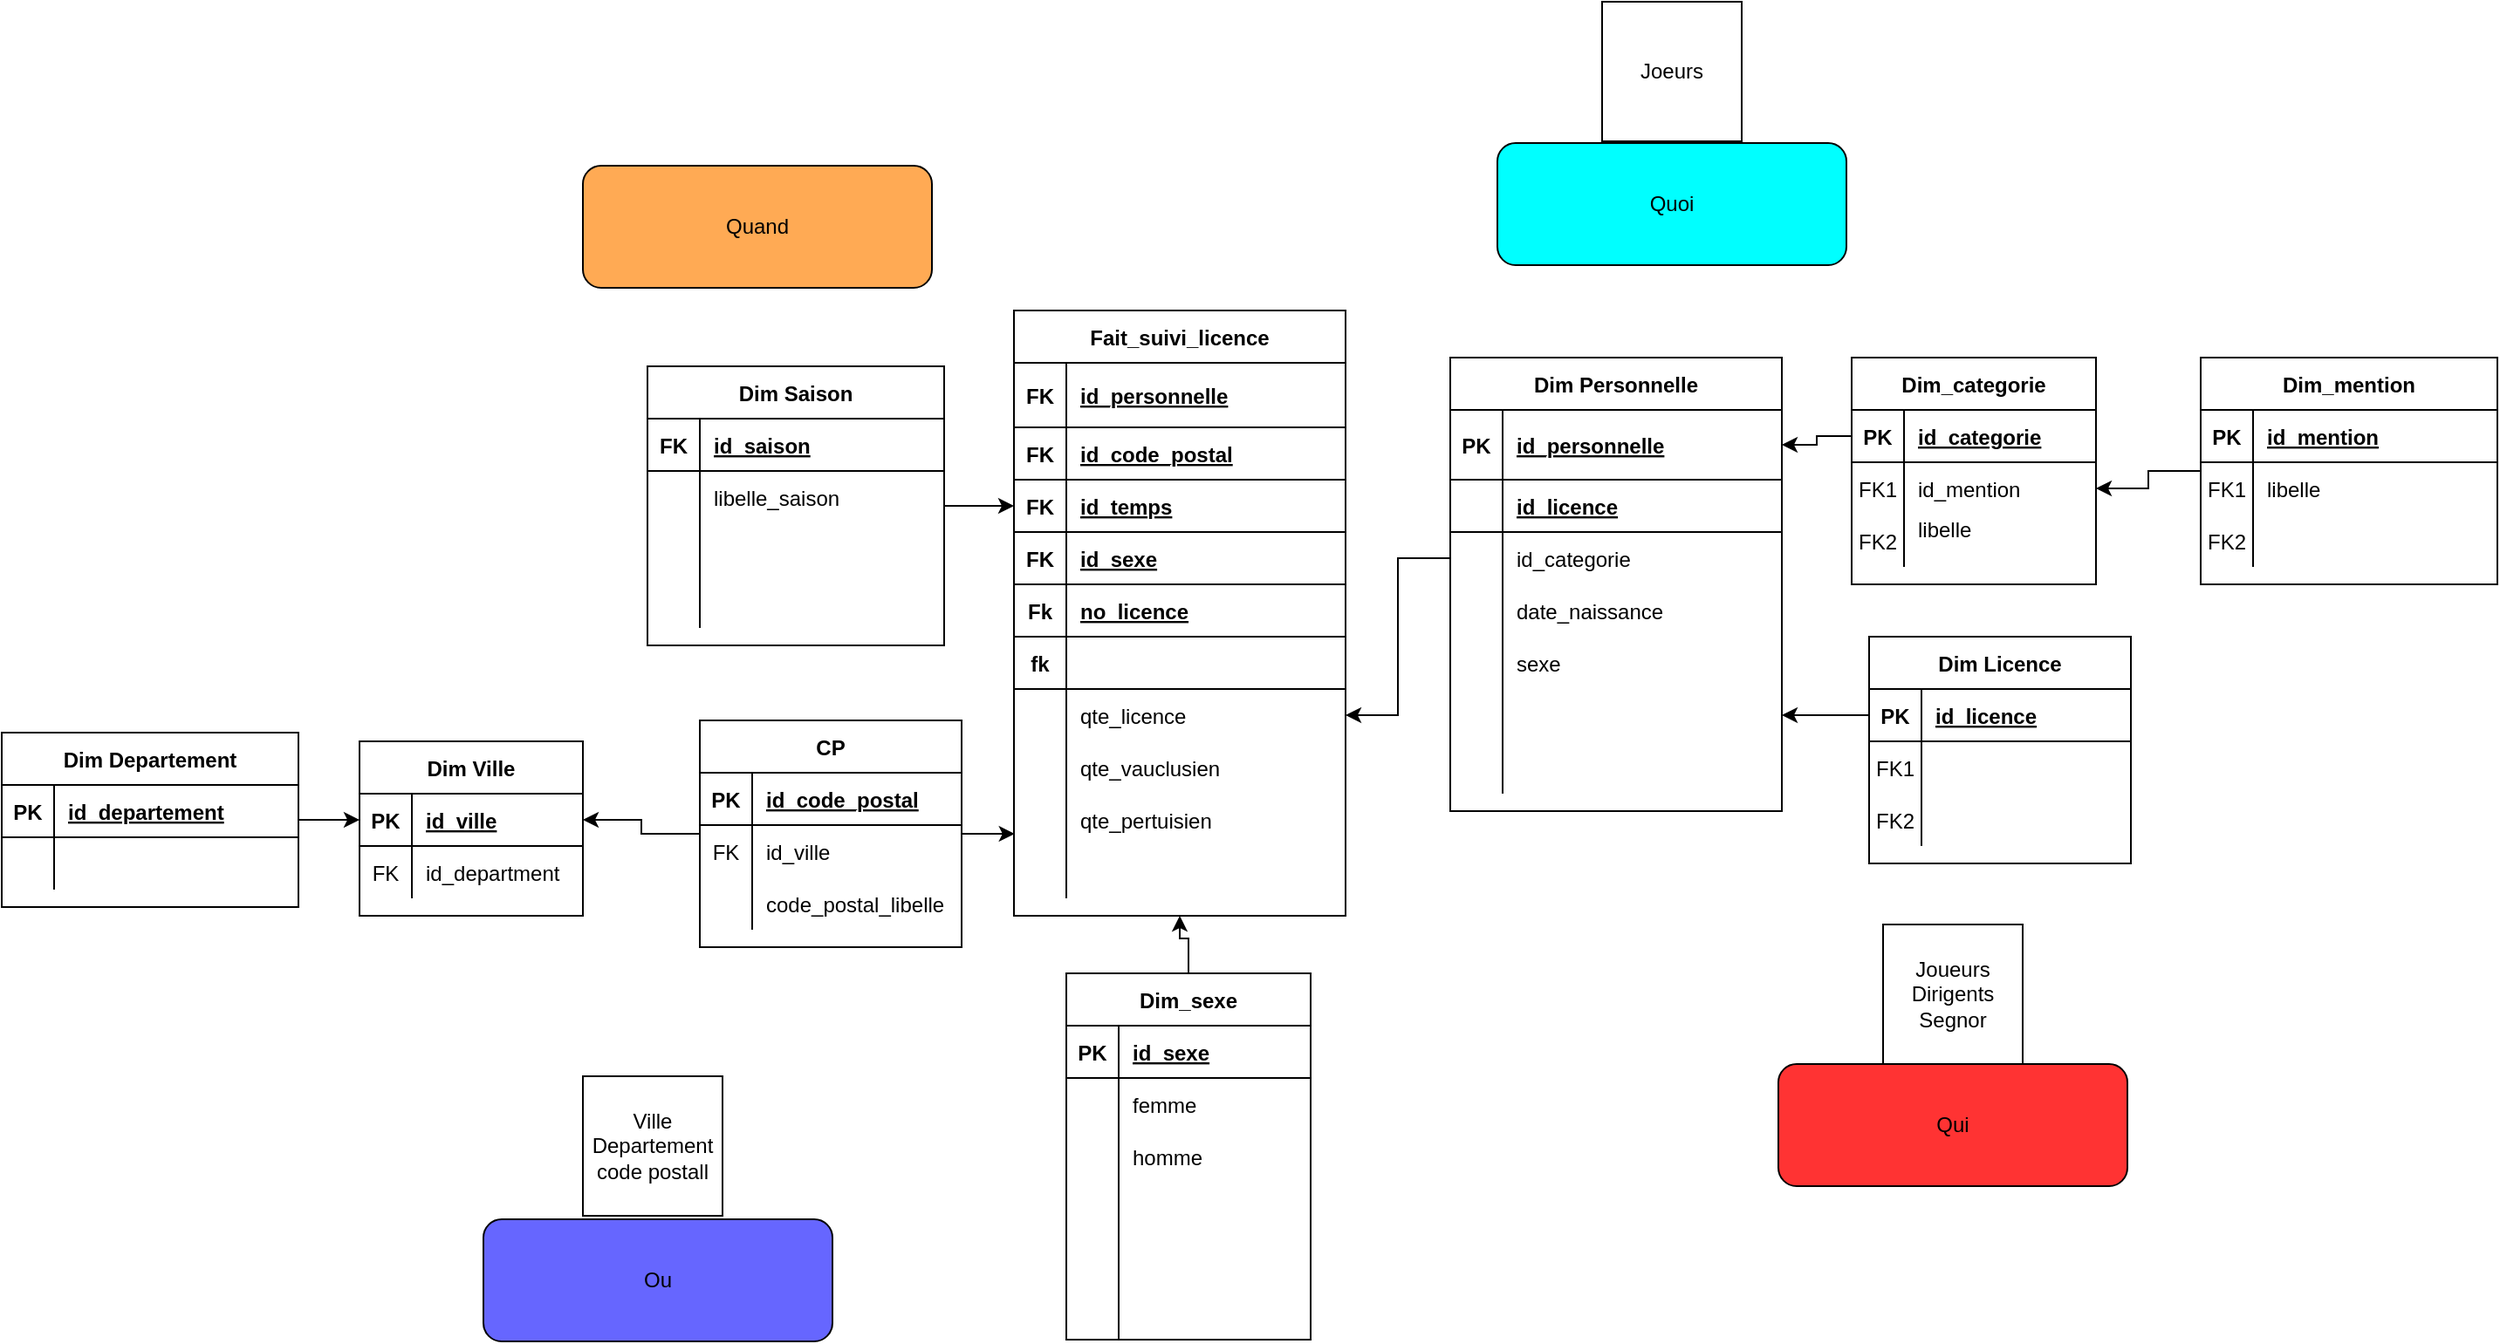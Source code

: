 <mxfile version="20.8.23" type="github"><diagram id="R2lEEEUBdFMjLlhIrx00" name="Page-1"><mxGraphModel dx="2562" dy="1065" grid="1" gridSize="10" guides="1" tooltips="1" connect="1" arrows="1" fold="1" page="1" pageScale="1" pageWidth="850" pageHeight="1100" math="0" shadow="0" extFonts="Permanent Marker^https://fonts.googleapis.com/css?family=Permanent+Marker"><root><mxCell id="0"/><mxCell id="1" parent="0"/><mxCell id="C-vyLk0tnHw3VtMMgP7b-2" value="Fait_suivi_licence" style="shape=table;startSize=30;container=1;collapsible=1;childLayout=tableLayout;fixedRows=1;rowLines=0;fontStyle=1;align=center;resizeLast=1;" parent="1" vertex="1"><mxGeometry x="260" y="363" width="190" height="347" as="geometry"/></mxCell><mxCell id="C-vyLk0tnHw3VtMMgP7b-3" value="" style="shape=partialRectangle;collapsible=0;dropTarget=0;pointerEvents=0;fillColor=none;points=[[0,0.5],[1,0.5]];portConstraint=eastwest;top=0;left=0;right=0;bottom=1;" parent="C-vyLk0tnHw3VtMMgP7b-2" vertex="1"><mxGeometry y="30" width="190" height="37" as="geometry"/></mxCell><mxCell id="C-vyLk0tnHw3VtMMgP7b-4" value="FK" style="shape=partialRectangle;overflow=hidden;connectable=0;fillColor=none;top=0;left=0;bottom=0;right=0;fontStyle=1;" parent="C-vyLk0tnHw3VtMMgP7b-3" vertex="1"><mxGeometry width="30" height="37" as="geometry"><mxRectangle width="30" height="37" as="alternateBounds"/></mxGeometry></mxCell><mxCell id="C-vyLk0tnHw3VtMMgP7b-5" value="id_personnelle" style="shape=partialRectangle;overflow=hidden;connectable=0;fillColor=none;top=0;left=0;bottom=0;right=0;align=left;spacingLeft=6;fontStyle=5;" parent="C-vyLk0tnHw3VtMMgP7b-3" vertex="1"><mxGeometry x="30" width="160" height="37" as="geometry"><mxRectangle width="160" height="37" as="alternateBounds"/></mxGeometry></mxCell><mxCell id="3_o4QymYLPM-2K-13PC6-31" style="shape=partialRectangle;collapsible=0;dropTarget=0;pointerEvents=0;fillColor=none;points=[[0,0.5],[1,0.5]];portConstraint=eastwest;top=0;left=0;right=0;bottom=1;" parent="C-vyLk0tnHw3VtMMgP7b-2" vertex="1"><mxGeometry y="67" width="190" height="30" as="geometry"/></mxCell><mxCell id="3_o4QymYLPM-2K-13PC6-32" value="FK" style="shape=partialRectangle;overflow=hidden;connectable=0;fillColor=none;top=0;left=0;bottom=0;right=0;fontStyle=1;" parent="3_o4QymYLPM-2K-13PC6-31" vertex="1"><mxGeometry width="30" height="30" as="geometry"><mxRectangle width="30" height="30" as="alternateBounds"/></mxGeometry></mxCell><mxCell id="3_o4QymYLPM-2K-13PC6-33" value="id_code_postal" style="shape=partialRectangle;overflow=hidden;connectable=0;fillColor=none;top=0;left=0;bottom=0;right=0;align=left;spacingLeft=6;fontStyle=5;" parent="3_o4QymYLPM-2K-13PC6-31" vertex="1"><mxGeometry x="30" width="160" height="30" as="geometry"><mxRectangle width="160" height="30" as="alternateBounds"/></mxGeometry></mxCell><mxCell id="3_o4QymYLPM-2K-13PC6-28" style="shape=partialRectangle;collapsible=0;dropTarget=0;pointerEvents=0;fillColor=none;points=[[0,0.5],[1,0.5]];portConstraint=eastwest;top=0;left=0;right=0;bottom=1;" parent="C-vyLk0tnHw3VtMMgP7b-2" vertex="1"><mxGeometry y="97" width="190" height="30" as="geometry"/></mxCell><mxCell id="3_o4QymYLPM-2K-13PC6-29" value="FK" style="shape=partialRectangle;overflow=hidden;connectable=0;fillColor=none;top=0;left=0;bottom=0;right=0;fontStyle=1;" parent="3_o4QymYLPM-2K-13PC6-28" vertex="1"><mxGeometry width="30" height="30" as="geometry"><mxRectangle width="30" height="30" as="alternateBounds"/></mxGeometry></mxCell><mxCell id="3_o4QymYLPM-2K-13PC6-30" value="id_temps" style="shape=partialRectangle;overflow=hidden;connectable=0;fillColor=none;top=0;left=0;bottom=0;right=0;align=left;spacingLeft=6;fontStyle=5;" parent="3_o4QymYLPM-2K-13PC6-28" vertex="1"><mxGeometry x="30" width="160" height="30" as="geometry"><mxRectangle width="160" height="30" as="alternateBounds"/></mxGeometry></mxCell><mxCell id="3_o4QymYLPM-2K-13PC6-25" style="shape=partialRectangle;collapsible=0;dropTarget=0;pointerEvents=0;fillColor=none;points=[[0,0.5],[1,0.5]];portConstraint=eastwest;top=0;left=0;right=0;bottom=1;" parent="C-vyLk0tnHw3VtMMgP7b-2" vertex="1"><mxGeometry y="127" width="190" height="30" as="geometry"/></mxCell><mxCell id="3_o4QymYLPM-2K-13PC6-26" value="FK" style="shape=partialRectangle;overflow=hidden;connectable=0;fillColor=none;top=0;left=0;bottom=0;right=0;fontStyle=1;" parent="3_o4QymYLPM-2K-13PC6-25" vertex="1"><mxGeometry width="30" height="30" as="geometry"><mxRectangle width="30" height="30" as="alternateBounds"/></mxGeometry></mxCell><mxCell id="3_o4QymYLPM-2K-13PC6-27" value="id_sexe" style="shape=partialRectangle;overflow=hidden;connectable=0;fillColor=none;top=0;left=0;bottom=0;right=0;align=left;spacingLeft=6;fontStyle=5;" parent="3_o4QymYLPM-2K-13PC6-25" vertex="1"><mxGeometry x="30" width="160" height="30" as="geometry"><mxRectangle width="160" height="30" as="alternateBounds"/></mxGeometry></mxCell><mxCell id="3_o4QymYLPM-2K-13PC6-68" style="shape=partialRectangle;collapsible=0;dropTarget=0;pointerEvents=0;fillColor=none;points=[[0,0.5],[1,0.5]];portConstraint=eastwest;top=0;left=0;right=0;bottom=1;" parent="C-vyLk0tnHw3VtMMgP7b-2" vertex="1"><mxGeometry y="157" width="190" height="30" as="geometry"/></mxCell><mxCell id="3_o4QymYLPM-2K-13PC6-69" value="Fk" style="shape=partialRectangle;overflow=hidden;connectable=0;fillColor=none;top=0;left=0;bottom=0;right=0;fontStyle=1;" parent="3_o4QymYLPM-2K-13PC6-68" vertex="1"><mxGeometry width="30" height="30" as="geometry"><mxRectangle width="30" height="30" as="alternateBounds"/></mxGeometry></mxCell><mxCell id="3_o4QymYLPM-2K-13PC6-70" value="no_licence" style="shape=partialRectangle;overflow=hidden;connectable=0;fillColor=none;top=0;left=0;bottom=0;right=0;align=left;spacingLeft=6;fontStyle=5;" parent="3_o4QymYLPM-2K-13PC6-68" vertex="1"><mxGeometry x="30" width="160" height="30" as="geometry"><mxRectangle width="160" height="30" as="alternateBounds"/></mxGeometry></mxCell><mxCell id="3_o4QymYLPM-2K-13PC6-65" style="shape=partialRectangle;collapsible=0;dropTarget=0;pointerEvents=0;fillColor=none;points=[[0,0.5],[1,0.5]];portConstraint=eastwest;top=0;left=0;right=0;bottom=1;" parent="C-vyLk0tnHw3VtMMgP7b-2" vertex="1"><mxGeometry y="187" width="190" height="30" as="geometry"/></mxCell><mxCell id="3_o4QymYLPM-2K-13PC6-66" value="fk" style="shape=partialRectangle;overflow=hidden;connectable=0;fillColor=none;top=0;left=0;bottom=0;right=0;fontStyle=1;" parent="3_o4QymYLPM-2K-13PC6-65" vertex="1"><mxGeometry width="30" height="30" as="geometry"><mxRectangle width="30" height="30" as="alternateBounds"/></mxGeometry></mxCell><mxCell id="3_o4QymYLPM-2K-13PC6-67" value="" style="shape=partialRectangle;overflow=hidden;connectable=0;fillColor=none;top=0;left=0;bottom=0;right=0;align=left;spacingLeft=6;fontStyle=5;" parent="3_o4QymYLPM-2K-13PC6-65" vertex="1"><mxGeometry x="30" width="160" height="30" as="geometry"><mxRectangle width="160" height="30" as="alternateBounds"/></mxGeometry></mxCell><mxCell id="C-vyLk0tnHw3VtMMgP7b-6" value="" style="shape=partialRectangle;collapsible=0;dropTarget=0;pointerEvents=0;fillColor=none;points=[[0,0.5],[1,0.5]];portConstraint=eastwest;top=0;left=0;right=0;bottom=0;" parent="C-vyLk0tnHw3VtMMgP7b-2" vertex="1"><mxGeometry y="217" width="190" height="30" as="geometry"/></mxCell><mxCell id="C-vyLk0tnHw3VtMMgP7b-7" value="" style="shape=partialRectangle;overflow=hidden;connectable=0;fillColor=none;top=0;left=0;bottom=0;right=0;" parent="C-vyLk0tnHw3VtMMgP7b-6" vertex="1"><mxGeometry width="30" height="30" as="geometry"><mxRectangle width="30" height="30" as="alternateBounds"/></mxGeometry></mxCell><mxCell id="C-vyLk0tnHw3VtMMgP7b-8" value="qte_licence" style="shape=partialRectangle;overflow=hidden;connectable=0;fillColor=none;top=0;left=0;bottom=0;right=0;align=left;spacingLeft=6;" parent="C-vyLk0tnHw3VtMMgP7b-6" vertex="1"><mxGeometry x="30" width="160" height="30" as="geometry"><mxRectangle width="160" height="30" as="alternateBounds"/></mxGeometry></mxCell><mxCell id="EebubjOcHjIi6WjArjPd-1" value="" style="shape=partialRectangle;collapsible=0;dropTarget=0;pointerEvents=0;fillColor=none;points=[[0,0.5],[1,0.5]];portConstraint=eastwest;top=0;left=0;right=0;bottom=0;" parent="C-vyLk0tnHw3VtMMgP7b-2" vertex="1"><mxGeometry y="247" width="190" height="30" as="geometry"/></mxCell><mxCell id="EebubjOcHjIi6WjArjPd-2" value="" style="shape=partialRectangle;overflow=hidden;connectable=0;fillColor=none;top=0;left=0;bottom=0;right=0;" parent="EebubjOcHjIi6WjArjPd-1" vertex="1"><mxGeometry width="30" height="30" as="geometry"><mxRectangle width="30" height="30" as="alternateBounds"/></mxGeometry></mxCell><mxCell id="EebubjOcHjIi6WjArjPd-3" value="qte_vauclusien" style="shape=partialRectangle;overflow=hidden;connectable=0;fillColor=none;top=0;left=0;bottom=0;right=0;align=left;spacingLeft=6;" parent="EebubjOcHjIi6WjArjPd-1" vertex="1"><mxGeometry x="30" width="160" height="30" as="geometry"><mxRectangle width="160" height="30" as="alternateBounds"/></mxGeometry></mxCell><mxCell id="C-vyLk0tnHw3VtMMgP7b-9" value="" style="shape=partialRectangle;collapsible=0;dropTarget=0;pointerEvents=0;fillColor=none;points=[[0,0.5],[1,0.5]];portConstraint=eastwest;top=0;left=0;right=0;bottom=0;" parent="C-vyLk0tnHw3VtMMgP7b-2" vertex="1"><mxGeometry y="277" width="190" height="30" as="geometry"/></mxCell><mxCell id="C-vyLk0tnHw3VtMMgP7b-10" value="" style="shape=partialRectangle;overflow=hidden;connectable=0;fillColor=none;top=0;left=0;bottom=0;right=0;" parent="C-vyLk0tnHw3VtMMgP7b-9" vertex="1"><mxGeometry width="30" height="30" as="geometry"><mxRectangle width="30" height="30" as="alternateBounds"/></mxGeometry></mxCell><mxCell id="C-vyLk0tnHw3VtMMgP7b-11" value="qte_pertuisien" style="shape=partialRectangle;overflow=hidden;connectable=0;fillColor=none;top=0;left=0;bottom=0;right=0;align=left;spacingLeft=6;" parent="C-vyLk0tnHw3VtMMgP7b-9" vertex="1"><mxGeometry x="30" width="160" height="30" as="geometry"><mxRectangle width="160" height="30" as="alternateBounds"/></mxGeometry></mxCell><mxCell id="EebubjOcHjIi6WjArjPd-83" value="" style="shape=partialRectangle;collapsible=0;dropTarget=0;pointerEvents=0;fillColor=none;points=[[0,0.5],[1,0.5]];portConstraint=eastwest;top=0;left=0;right=0;bottom=0;" parent="C-vyLk0tnHw3VtMMgP7b-2" vertex="1"><mxGeometry y="307" width="190" height="30" as="geometry"/></mxCell><mxCell id="EebubjOcHjIi6WjArjPd-84" value="" style="shape=partialRectangle;overflow=hidden;connectable=0;fillColor=none;top=0;left=0;bottom=0;right=0;" parent="EebubjOcHjIi6WjArjPd-83" vertex="1"><mxGeometry width="30" height="30" as="geometry"><mxRectangle width="30" height="30" as="alternateBounds"/></mxGeometry></mxCell><mxCell id="EebubjOcHjIi6WjArjPd-85" value="" style="shape=partialRectangle;overflow=hidden;connectable=0;fillColor=none;top=0;left=0;bottom=0;right=0;align=left;spacingLeft=6;" parent="EebubjOcHjIi6WjArjPd-83" vertex="1"><mxGeometry x="30" width="160" height="30" as="geometry"><mxRectangle width="160" height="30" as="alternateBounds"/></mxGeometry></mxCell><mxCell id="C-vyLk0tnHw3VtMMgP7b-13" value="Dim Personnelle" style="shape=table;startSize=30;container=1;collapsible=1;childLayout=tableLayout;fixedRows=1;rowLines=0;fontStyle=1;align=center;resizeLast=1;" parent="1" vertex="1"><mxGeometry x="510" y="390" width="190" height="260" as="geometry"/></mxCell><mxCell id="C-vyLk0tnHw3VtMMgP7b-14" value="" style="shape=partialRectangle;collapsible=0;dropTarget=0;pointerEvents=0;fillColor=none;points=[[0,0.5],[1,0.5]];portConstraint=eastwest;top=0;left=0;right=0;bottom=1;" parent="C-vyLk0tnHw3VtMMgP7b-13" vertex="1"><mxGeometry y="30" width="190" height="40" as="geometry"/></mxCell><mxCell id="C-vyLk0tnHw3VtMMgP7b-15" value="PK" style="shape=partialRectangle;overflow=hidden;connectable=0;fillColor=none;top=0;left=0;bottom=0;right=0;fontStyle=1;" parent="C-vyLk0tnHw3VtMMgP7b-14" vertex="1"><mxGeometry width="30" height="40" as="geometry"><mxRectangle width="30" height="40" as="alternateBounds"/></mxGeometry></mxCell><mxCell id="C-vyLk0tnHw3VtMMgP7b-16" value="id_personnelle" style="shape=partialRectangle;overflow=hidden;connectable=0;fillColor=none;top=0;left=0;bottom=0;right=0;align=left;spacingLeft=6;fontStyle=5;" parent="C-vyLk0tnHw3VtMMgP7b-14" vertex="1"><mxGeometry x="30" width="160" height="40" as="geometry"><mxRectangle width="160" height="40" as="alternateBounds"/></mxGeometry></mxCell><mxCell id="FTnXf8qnZCAiLnjDz61s-63" style="shape=partialRectangle;collapsible=0;dropTarget=0;pointerEvents=0;fillColor=none;points=[[0,0.5],[1,0.5]];portConstraint=eastwest;top=0;left=0;right=0;bottom=1;" parent="C-vyLk0tnHw3VtMMgP7b-13" vertex="1"><mxGeometry y="70" width="190" height="30" as="geometry"/></mxCell><mxCell id="FTnXf8qnZCAiLnjDz61s-64" style="shape=partialRectangle;overflow=hidden;connectable=0;fillColor=none;top=0;left=0;bottom=0;right=0;fontStyle=1;" parent="FTnXf8qnZCAiLnjDz61s-63" vertex="1"><mxGeometry width="30" height="30" as="geometry"><mxRectangle width="30" height="30" as="alternateBounds"/></mxGeometry></mxCell><mxCell id="FTnXf8qnZCAiLnjDz61s-65" value="id_licence" style="shape=partialRectangle;overflow=hidden;connectable=0;fillColor=none;top=0;left=0;bottom=0;right=0;align=left;spacingLeft=6;fontStyle=5;" parent="FTnXf8qnZCAiLnjDz61s-63" vertex="1"><mxGeometry x="30" width="160" height="30" as="geometry"><mxRectangle width="160" height="30" as="alternateBounds"/></mxGeometry></mxCell><mxCell id="C-vyLk0tnHw3VtMMgP7b-17" value="" style="shape=partialRectangle;collapsible=0;dropTarget=0;pointerEvents=0;fillColor=none;points=[[0,0.5],[1,0.5]];portConstraint=eastwest;top=0;left=0;right=0;bottom=0;" parent="C-vyLk0tnHw3VtMMgP7b-13" vertex="1"><mxGeometry y="100" width="190" height="30" as="geometry"/></mxCell><mxCell id="C-vyLk0tnHw3VtMMgP7b-18" value="" style="shape=partialRectangle;overflow=hidden;connectable=0;fillColor=none;top=0;left=0;bottom=0;right=0;" parent="C-vyLk0tnHw3VtMMgP7b-17" vertex="1"><mxGeometry width="30" height="30" as="geometry"><mxRectangle width="30" height="30" as="alternateBounds"/></mxGeometry></mxCell><mxCell id="C-vyLk0tnHw3VtMMgP7b-19" value="id_categorie" style="shape=partialRectangle;overflow=hidden;connectable=0;fillColor=none;top=0;left=0;bottom=0;right=0;align=left;spacingLeft=6;" parent="C-vyLk0tnHw3VtMMgP7b-17" vertex="1"><mxGeometry x="30" width="160" height="30" as="geometry"><mxRectangle width="160" height="30" as="alternateBounds"/></mxGeometry></mxCell><mxCell id="C-vyLk0tnHw3VtMMgP7b-20" value="" style="shape=partialRectangle;collapsible=0;dropTarget=0;pointerEvents=0;fillColor=none;points=[[0,0.5],[1,0.5]];portConstraint=eastwest;top=0;left=0;right=0;bottom=0;" parent="C-vyLk0tnHw3VtMMgP7b-13" vertex="1"><mxGeometry y="130" width="190" height="30" as="geometry"/></mxCell><mxCell id="C-vyLk0tnHw3VtMMgP7b-21" value="" style="shape=partialRectangle;overflow=hidden;connectable=0;fillColor=none;top=0;left=0;bottom=0;right=0;" parent="C-vyLk0tnHw3VtMMgP7b-20" vertex="1"><mxGeometry width="30" height="30" as="geometry"><mxRectangle width="30" height="30" as="alternateBounds"/></mxGeometry></mxCell><mxCell id="C-vyLk0tnHw3VtMMgP7b-22" value="date_naissance" style="shape=partialRectangle;overflow=hidden;connectable=0;fillColor=none;top=0;left=0;bottom=0;right=0;align=left;spacingLeft=6;" parent="C-vyLk0tnHw3VtMMgP7b-20" vertex="1"><mxGeometry x="30" width="160" height="30" as="geometry"><mxRectangle width="160" height="30" as="alternateBounds"/></mxGeometry></mxCell><mxCell id="FTnXf8qnZCAiLnjDz61s-49" style="shape=partialRectangle;collapsible=0;dropTarget=0;pointerEvents=0;fillColor=none;points=[[0,0.5],[1,0.5]];portConstraint=eastwest;top=0;left=0;right=0;bottom=0;" parent="C-vyLk0tnHw3VtMMgP7b-13" vertex="1"><mxGeometry y="160" width="190" height="30" as="geometry"/></mxCell><mxCell id="FTnXf8qnZCAiLnjDz61s-50" style="shape=partialRectangle;overflow=hidden;connectable=0;fillColor=none;top=0;left=0;bottom=0;right=0;" parent="FTnXf8qnZCAiLnjDz61s-49" vertex="1"><mxGeometry width="30" height="30" as="geometry"><mxRectangle width="30" height="30" as="alternateBounds"/></mxGeometry></mxCell><mxCell id="FTnXf8qnZCAiLnjDz61s-51" value="sexe" style="shape=partialRectangle;overflow=hidden;connectable=0;fillColor=none;top=0;left=0;bottom=0;right=0;align=left;spacingLeft=6;" parent="FTnXf8qnZCAiLnjDz61s-49" vertex="1"><mxGeometry x="30" width="160" height="30" as="geometry"><mxRectangle width="160" height="30" as="alternateBounds"/></mxGeometry></mxCell><mxCell id="FTnXf8qnZCAiLnjDz61s-46" style="shape=partialRectangle;collapsible=0;dropTarget=0;pointerEvents=0;fillColor=none;points=[[0,0.5],[1,0.5]];portConstraint=eastwest;top=0;left=0;right=0;bottom=0;" parent="C-vyLk0tnHw3VtMMgP7b-13" vertex="1"><mxGeometry y="190" width="190" height="30" as="geometry"/></mxCell><mxCell id="FTnXf8qnZCAiLnjDz61s-47" style="shape=partialRectangle;overflow=hidden;connectable=0;fillColor=none;top=0;left=0;bottom=0;right=0;" parent="FTnXf8qnZCAiLnjDz61s-46" vertex="1"><mxGeometry width="30" height="30" as="geometry"><mxRectangle width="30" height="30" as="alternateBounds"/></mxGeometry></mxCell><mxCell id="FTnXf8qnZCAiLnjDz61s-48" style="shape=partialRectangle;overflow=hidden;connectable=0;fillColor=none;top=0;left=0;bottom=0;right=0;align=left;spacingLeft=6;" parent="FTnXf8qnZCAiLnjDz61s-46" vertex="1"><mxGeometry x="30" width="160" height="30" as="geometry"><mxRectangle width="160" height="30" as="alternateBounds"/></mxGeometry></mxCell><mxCell id="FTnXf8qnZCAiLnjDz61s-43" style="shape=partialRectangle;collapsible=0;dropTarget=0;pointerEvents=0;fillColor=none;points=[[0,0.5],[1,0.5]];portConstraint=eastwest;top=0;left=0;right=0;bottom=0;" parent="C-vyLk0tnHw3VtMMgP7b-13" vertex="1"><mxGeometry y="220" width="190" height="30" as="geometry"/></mxCell><mxCell id="FTnXf8qnZCAiLnjDz61s-44" style="shape=partialRectangle;overflow=hidden;connectable=0;fillColor=none;top=0;left=0;bottom=0;right=0;" parent="FTnXf8qnZCAiLnjDz61s-43" vertex="1"><mxGeometry width="30" height="30" as="geometry"><mxRectangle width="30" height="30" as="alternateBounds"/></mxGeometry></mxCell><mxCell id="FTnXf8qnZCAiLnjDz61s-45" style="shape=partialRectangle;overflow=hidden;connectable=0;fillColor=none;top=0;left=0;bottom=0;right=0;align=left;spacingLeft=6;" parent="FTnXf8qnZCAiLnjDz61s-43" vertex="1"><mxGeometry x="30" width="160" height="30" as="geometry"><mxRectangle width="160" height="30" as="alternateBounds"/></mxGeometry></mxCell><mxCell id="EebubjOcHjIi6WjArjPd-5" value="Quand" style="rounded=1;whiteSpace=wrap;html=1;fillColor=#FFAA54;" parent="1" vertex="1"><mxGeometry x="13" y="280" width="200" height="70" as="geometry"/></mxCell><mxCell id="EebubjOcHjIi6WjArjPd-6" value="Qui" style="rounded=1;whiteSpace=wrap;html=1;fillColor=#FF3333;" parent="1" vertex="1"><mxGeometry x="698" y="795" width="200" height="70" as="geometry"/></mxCell><mxCell id="EebubjOcHjIi6WjArjPd-7" value="Quoi" style="rounded=1;whiteSpace=wrap;html=1;fillColor=#00FFFF;" parent="1" vertex="1"><mxGeometry x="537" y="267" width="200" height="70" as="geometry"/></mxCell><mxCell id="EebubjOcHjIi6WjArjPd-8" value="Ou" style="rounded=1;whiteSpace=wrap;html=1;fillColor=#6666FF;" parent="1" vertex="1"><mxGeometry x="-44" y="884" width="200" height="70" as="geometry"/></mxCell><mxCell id="EebubjOcHjIi6WjArjPd-9" value="Ville&lt;br&gt;Departement&lt;br&gt;code postall" style="whiteSpace=wrap;html=1;aspect=fixed;fillColor=#FFFFFF;" parent="1" vertex="1"><mxGeometry x="13" y="802" width="80" height="80" as="geometry"/></mxCell><mxCell id="EebubjOcHjIi6WjArjPd-10" value="Joueurs&lt;br&gt;Dirigents&lt;br&gt;Segnor" style="whiteSpace=wrap;html=1;aspect=fixed;fillColor=#FFFFFF;" parent="1" vertex="1"><mxGeometry x="758" y="715" width="80" height="80" as="geometry"/></mxCell><mxCell id="EebubjOcHjIi6WjArjPd-11" value="Joeurs" style="whiteSpace=wrap;html=1;aspect=fixed;fillColor=#FFFFFF;" parent="1" vertex="1"><mxGeometry x="597" y="186" width="80" height="80" as="geometry"/></mxCell><mxCell id="3_o4QymYLPM-2K-13PC6-18" style="edgeStyle=orthogonalEdgeStyle;rounded=0;orthogonalLoop=1;jettySize=auto;html=1;entryX=0;entryY=0.5;entryDx=0;entryDy=0;" parent="1" source="EebubjOcHjIi6WjArjPd-12" target="3_o4QymYLPM-2K-13PC6-28" edge="1"><mxGeometry relative="1" as="geometry"/></mxCell><mxCell id="EebubjOcHjIi6WjArjPd-12" value="Dim Saison" style="shape=table;startSize=30;container=1;collapsible=1;childLayout=tableLayout;fixedRows=1;rowLines=0;fontStyle=1;align=center;resizeLast=1;" parent="1" vertex="1"><mxGeometry x="50" y="395" width="170" height="160" as="geometry"/></mxCell><mxCell id="EebubjOcHjIi6WjArjPd-13" value="" style="shape=partialRectangle;collapsible=0;dropTarget=0;pointerEvents=0;fillColor=none;points=[[0,0.5],[1,0.5]];portConstraint=eastwest;top=0;left=0;right=0;bottom=1;" parent="EebubjOcHjIi6WjArjPd-12" vertex="1"><mxGeometry y="30" width="170" height="30" as="geometry"/></mxCell><mxCell id="EebubjOcHjIi6WjArjPd-14" value="FK" style="shape=partialRectangle;overflow=hidden;connectable=0;fillColor=none;top=0;left=0;bottom=0;right=0;fontStyle=1;" parent="EebubjOcHjIi6WjArjPd-13" vertex="1"><mxGeometry width="30" height="30" as="geometry"><mxRectangle width="30" height="30" as="alternateBounds"/></mxGeometry></mxCell><mxCell id="EebubjOcHjIi6WjArjPd-15" value="id_saison" style="shape=partialRectangle;overflow=hidden;connectable=0;fillColor=none;top=0;left=0;bottom=0;right=0;align=left;spacingLeft=6;fontStyle=5;" parent="EebubjOcHjIi6WjArjPd-13" vertex="1"><mxGeometry x="30" width="140" height="30" as="geometry"><mxRectangle width="140" height="30" as="alternateBounds"/></mxGeometry></mxCell><mxCell id="EebubjOcHjIi6WjArjPd-16" value="" style="shape=partialRectangle;collapsible=0;dropTarget=0;pointerEvents=0;fillColor=none;points=[[0,0.5],[1,0.5]];portConstraint=eastwest;top=0;left=0;right=0;bottom=0;" parent="EebubjOcHjIi6WjArjPd-12" vertex="1"><mxGeometry y="60" width="170" height="30" as="geometry"/></mxCell><mxCell id="EebubjOcHjIi6WjArjPd-17" value="" style="shape=partialRectangle;overflow=hidden;connectable=0;fillColor=none;top=0;left=0;bottom=0;right=0;" parent="EebubjOcHjIi6WjArjPd-16" vertex="1"><mxGeometry width="30" height="30" as="geometry"><mxRectangle width="30" height="30" as="alternateBounds"/></mxGeometry></mxCell><mxCell id="EebubjOcHjIi6WjArjPd-18" value="libelle_saison" style="shape=partialRectangle;overflow=hidden;connectable=0;fillColor=none;top=0;left=0;bottom=0;right=0;align=left;spacingLeft=6;" parent="EebubjOcHjIi6WjArjPd-16" vertex="1"><mxGeometry x="30" width="140" height="30" as="geometry"><mxRectangle width="140" height="30" as="alternateBounds"/></mxGeometry></mxCell><mxCell id="EebubjOcHjIi6WjArjPd-19" value="" style="shape=partialRectangle;collapsible=0;dropTarget=0;pointerEvents=0;fillColor=none;points=[[0,0.5],[1,0.5]];portConstraint=eastwest;top=0;left=0;right=0;bottom=0;" parent="EebubjOcHjIi6WjArjPd-12" vertex="1"><mxGeometry y="90" width="170" height="30" as="geometry"/></mxCell><mxCell id="EebubjOcHjIi6WjArjPd-20" value="" style="shape=partialRectangle;overflow=hidden;connectable=0;fillColor=none;top=0;left=0;bottom=0;right=0;" parent="EebubjOcHjIi6WjArjPd-19" vertex="1"><mxGeometry width="30" height="30" as="geometry"><mxRectangle width="30" height="30" as="alternateBounds"/></mxGeometry></mxCell><mxCell id="EebubjOcHjIi6WjArjPd-21" value="" style="shape=partialRectangle;overflow=hidden;connectable=0;fillColor=none;top=0;left=0;bottom=0;right=0;align=left;spacingLeft=6;" parent="EebubjOcHjIi6WjArjPd-19" vertex="1"><mxGeometry x="30" width="140" height="30" as="geometry"><mxRectangle width="140" height="30" as="alternateBounds"/></mxGeometry></mxCell><mxCell id="EebubjOcHjIi6WjArjPd-22" value="" style="shape=partialRectangle;collapsible=0;dropTarget=0;pointerEvents=0;fillColor=none;points=[[0,0.5],[1,0.5]];portConstraint=eastwest;top=0;left=0;right=0;bottom=0;" parent="EebubjOcHjIi6WjArjPd-12" vertex="1"><mxGeometry y="120" width="170" height="30" as="geometry"/></mxCell><mxCell id="EebubjOcHjIi6WjArjPd-23" value="" style="shape=partialRectangle;overflow=hidden;connectable=0;fillColor=none;top=0;left=0;bottom=0;right=0;" parent="EebubjOcHjIi6WjArjPd-22" vertex="1"><mxGeometry width="30" height="30" as="geometry"><mxRectangle width="30" height="30" as="alternateBounds"/></mxGeometry></mxCell><mxCell id="EebubjOcHjIi6WjArjPd-24" value="" style="shape=partialRectangle;overflow=hidden;connectable=0;fillColor=none;top=0;left=0;bottom=0;right=0;align=left;spacingLeft=6;" parent="EebubjOcHjIi6WjArjPd-22" vertex="1"><mxGeometry x="30" width="140" height="30" as="geometry"><mxRectangle width="140" height="30" as="alternateBounds"/></mxGeometry></mxCell><mxCell id="3_o4QymYLPM-2K-13PC6-19" style="edgeStyle=orthogonalEdgeStyle;rounded=0;orthogonalLoop=1;jettySize=auto;html=1;entryX=1;entryY=0.5;entryDx=0;entryDy=0;" parent="1" source="C-vyLk0tnHw3VtMMgP7b-17" target="C-vyLk0tnHw3VtMMgP7b-6" edge="1"><mxGeometry relative="1" as="geometry"/></mxCell><mxCell id="3_o4QymYLPM-2K-13PC6-34" value="Dim Ville" style="shape=table;startSize=30;container=1;collapsible=1;childLayout=tableLayout;fixedRows=1;rowLines=0;fontStyle=1;align=center;resizeLast=1;" parent="1" vertex="1"><mxGeometry x="-115" y="610" width="128" height="100" as="geometry"/></mxCell><mxCell id="3_o4QymYLPM-2K-13PC6-35" value="" style="shape=partialRectangle;collapsible=0;dropTarget=0;pointerEvents=0;fillColor=none;points=[[0,0.5],[1,0.5]];portConstraint=eastwest;top=0;left=0;right=0;bottom=1;" parent="3_o4QymYLPM-2K-13PC6-34" vertex="1"><mxGeometry y="30" width="128" height="30" as="geometry"/></mxCell><mxCell id="3_o4QymYLPM-2K-13PC6-36" value="PK" style="shape=partialRectangle;overflow=hidden;connectable=0;fillColor=none;top=0;left=0;bottom=0;right=0;fontStyle=1;" parent="3_o4QymYLPM-2K-13PC6-35" vertex="1"><mxGeometry width="30" height="30" as="geometry"><mxRectangle width="30" height="30" as="alternateBounds"/></mxGeometry></mxCell><mxCell id="3_o4QymYLPM-2K-13PC6-37" value="id_ville" style="shape=partialRectangle;overflow=hidden;connectable=0;fillColor=none;top=0;left=0;bottom=0;right=0;align=left;spacingLeft=6;fontStyle=5;" parent="3_o4QymYLPM-2K-13PC6-35" vertex="1"><mxGeometry x="30" width="98" height="30" as="geometry"><mxRectangle width="98" height="30" as="alternateBounds"/></mxGeometry></mxCell><mxCell id="3_o4QymYLPM-2K-13PC6-38" value="" style="shape=partialRectangle;collapsible=0;dropTarget=0;pointerEvents=0;fillColor=none;points=[[0,0.5],[1,0.5]];portConstraint=eastwest;top=0;left=0;right=0;bottom=0;" parent="3_o4QymYLPM-2K-13PC6-34" vertex="1"><mxGeometry y="60" width="128" height="30" as="geometry"/></mxCell><mxCell id="3_o4QymYLPM-2K-13PC6-39" value="FK" style="shape=partialRectangle;overflow=hidden;connectable=0;fillColor=none;top=0;left=0;bottom=0;right=0;" parent="3_o4QymYLPM-2K-13PC6-38" vertex="1"><mxGeometry width="30" height="30" as="geometry"><mxRectangle width="30" height="30" as="alternateBounds"/></mxGeometry></mxCell><mxCell id="3_o4QymYLPM-2K-13PC6-40" value="id_department" style="shape=partialRectangle;overflow=hidden;connectable=0;fillColor=none;top=0;left=0;bottom=0;right=0;align=left;spacingLeft=6;" parent="3_o4QymYLPM-2K-13PC6-38" vertex="1"><mxGeometry x="30" width="98" height="30" as="geometry"><mxRectangle width="98" height="30" as="alternateBounds"/></mxGeometry></mxCell><mxCell id="FTnXf8qnZCAiLnjDz61s-8" style="edgeStyle=orthogonalEdgeStyle;rounded=0;orthogonalLoop=1;jettySize=auto;html=1;entryX=0;entryY=0.5;entryDx=0;entryDy=0;" parent="1" source="FTnXf8qnZCAiLnjDz61s-1" target="3_o4QymYLPM-2K-13PC6-35" edge="1"><mxGeometry relative="1" as="geometry"/></mxCell><mxCell id="FTnXf8qnZCAiLnjDz61s-1" value="Dim Departement" style="shape=table;startSize=30;container=1;collapsible=1;childLayout=tableLayout;fixedRows=1;rowLines=0;fontStyle=1;align=center;resizeLast=1;" parent="1" vertex="1"><mxGeometry x="-320" y="605" width="170" height="100" as="geometry"/></mxCell><mxCell id="FTnXf8qnZCAiLnjDz61s-2" value="" style="shape=partialRectangle;collapsible=0;dropTarget=0;pointerEvents=0;fillColor=none;points=[[0,0.5],[1,0.5]];portConstraint=eastwest;top=0;left=0;right=0;bottom=1;" parent="FTnXf8qnZCAiLnjDz61s-1" vertex="1"><mxGeometry y="30" width="170" height="30" as="geometry"/></mxCell><mxCell id="FTnXf8qnZCAiLnjDz61s-3" value="PK" style="shape=partialRectangle;overflow=hidden;connectable=0;fillColor=none;top=0;left=0;bottom=0;right=0;fontStyle=1;" parent="FTnXf8qnZCAiLnjDz61s-2" vertex="1"><mxGeometry width="30" height="30" as="geometry"><mxRectangle width="30" height="30" as="alternateBounds"/></mxGeometry></mxCell><mxCell id="FTnXf8qnZCAiLnjDz61s-4" value="id_departement" style="shape=partialRectangle;overflow=hidden;connectable=0;fillColor=none;top=0;left=0;bottom=0;right=0;align=left;spacingLeft=6;fontStyle=5;" parent="FTnXf8qnZCAiLnjDz61s-2" vertex="1"><mxGeometry x="30" width="140" height="30" as="geometry"><mxRectangle width="140" height="30" as="alternateBounds"/></mxGeometry></mxCell><mxCell id="FTnXf8qnZCAiLnjDz61s-5" value="" style="shape=partialRectangle;collapsible=0;dropTarget=0;pointerEvents=0;fillColor=none;points=[[0,0.5],[1,0.5]];portConstraint=eastwest;top=0;left=0;right=0;bottom=0;" parent="FTnXf8qnZCAiLnjDz61s-1" vertex="1"><mxGeometry y="60" width="170" height="30" as="geometry"/></mxCell><mxCell id="FTnXf8qnZCAiLnjDz61s-6" value="" style="shape=partialRectangle;overflow=hidden;connectable=0;fillColor=none;top=0;left=0;bottom=0;right=0;" parent="FTnXf8qnZCAiLnjDz61s-5" vertex="1"><mxGeometry width="30" height="30" as="geometry"><mxRectangle width="30" height="30" as="alternateBounds"/></mxGeometry></mxCell><mxCell id="FTnXf8qnZCAiLnjDz61s-7" value="" style="shape=partialRectangle;overflow=hidden;connectable=0;fillColor=none;top=0;left=0;bottom=0;right=0;align=left;spacingLeft=6;" parent="FTnXf8qnZCAiLnjDz61s-5" vertex="1"><mxGeometry x="30" width="140" height="30" as="geometry"><mxRectangle width="140" height="30" as="alternateBounds"/></mxGeometry></mxCell><mxCell id="FTnXf8qnZCAiLnjDz61s-9" value="Dim_categorie" style="shape=table;startSize=30;container=1;collapsible=1;childLayout=tableLayout;fixedRows=1;rowLines=0;fontStyle=1;align=center;resizeLast=1;" parent="1" vertex="1"><mxGeometry x="740" y="390" width="140" height="130" as="geometry"/></mxCell><mxCell id="FTnXf8qnZCAiLnjDz61s-10" value="" style="shape=partialRectangle;collapsible=0;dropTarget=0;pointerEvents=0;fillColor=none;points=[[0,0.5],[1,0.5]];portConstraint=eastwest;top=0;left=0;right=0;bottom=1;" parent="FTnXf8qnZCAiLnjDz61s-9" vertex="1"><mxGeometry y="30" width="140" height="30" as="geometry"/></mxCell><mxCell id="FTnXf8qnZCAiLnjDz61s-11" value="PK" style="shape=partialRectangle;overflow=hidden;connectable=0;fillColor=none;top=0;left=0;bottom=0;right=0;fontStyle=1;" parent="FTnXf8qnZCAiLnjDz61s-10" vertex="1"><mxGeometry width="30" height="30" as="geometry"><mxRectangle width="30" height="30" as="alternateBounds"/></mxGeometry></mxCell><mxCell id="FTnXf8qnZCAiLnjDz61s-12" value="id_categorie" style="shape=partialRectangle;overflow=hidden;connectable=0;fillColor=none;top=0;left=0;bottom=0;right=0;align=left;spacingLeft=6;fontStyle=5;" parent="FTnXf8qnZCAiLnjDz61s-10" vertex="1"><mxGeometry x="30" width="110" height="30" as="geometry"><mxRectangle width="110" height="30" as="alternateBounds"/></mxGeometry></mxCell><mxCell id="FTnXf8qnZCAiLnjDz61s-13" value="" style="shape=partialRectangle;collapsible=0;dropTarget=0;pointerEvents=0;fillColor=none;points=[[0,0.5],[1,0.5]];portConstraint=eastwest;top=0;left=0;right=0;bottom=0;" parent="FTnXf8qnZCAiLnjDz61s-9" vertex="1"><mxGeometry y="60" width="140" height="30" as="geometry"/></mxCell><mxCell id="FTnXf8qnZCAiLnjDz61s-14" value="FK1" style="shape=partialRectangle;overflow=hidden;connectable=0;fillColor=none;top=0;left=0;bottom=0;right=0;" parent="FTnXf8qnZCAiLnjDz61s-13" vertex="1"><mxGeometry width="30" height="30" as="geometry"><mxRectangle width="30" height="30" as="alternateBounds"/></mxGeometry></mxCell><mxCell id="FTnXf8qnZCAiLnjDz61s-15" value="id_mention" style="shape=partialRectangle;overflow=hidden;connectable=0;fillColor=none;top=0;left=0;bottom=0;right=0;align=left;spacingLeft=6;" parent="FTnXf8qnZCAiLnjDz61s-13" vertex="1"><mxGeometry x="30" width="110" height="30" as="geometry"><mxRectangle width="110" height="30" as="alternateBounds"/></mxGeometry></mxCell><mxCell id="FTnXf8qnZCAiLnjDz61s-16" value="" style="shape=partialRectangle;collapsible=0;dropTarget=0;pointerEvents=0;fillColor=none;points=[[0,0.5],[1,0.5]];portConstraint=eastwest;top=0;left=0;right=0;bottom=0;" parent="FTnXf8qnZCAiLnjDz61s-9" vertex="1"><mxGeometry y="90" width="140" height="30" as="geometry"/></mxCell><mxCell id="FTnXf8qnZCAiLnjDz61s-17" value="FK2" style="shape=partialRectangle;overflow=hidden;connectable=0;fillColor=none;top=0;left=0;bottom=0;right=0;" parent="FTnXf8qnZCAiLnjDz61s-16" vertex="1"><mxGeometry width="30" height="30" as="geometry"><mxRectangle width="30" height="30" as="alternateBounds"/></mxGeometry></mxCell><mxCell id="FTnXf8qnZCAiLnjDz61s-18" value="libelle&#10;" style="shape=partialRectangle;overflow=hidden;connectable=0;fillColor=none;top=0;left=0;bottom=0;right=0;align=left;spacingLeft=6;" parent="FTnXf8qnZCAiLnjDz61s-16" vertex="1"><mxGeometry x="30" width="110" height="30" as="geometry"><mxRectangle width="110" height="30" as="alternateBounds"/></mxGeometry></mxCell><mxCell id="FTnXf8qnZCAiLnjDz61s-38" style="edgeStyle=orthogonalEdgeStyle;rounded=0;orthogonalLoop=1;jettySize=auto;html=1;entryX=1;entryY=0.5;entryDx=0;entryDy=0;" parent="1" source="FTnXf8qnZCAiLnjDz61s-31" target="3_o4QymYLPM-2K-13PC6-35" edge="1"><mxGeometry relative="1" as="geometry"/></mxCell><mxCell id="FTnXf8qnZCAiLnjDz61s-39" style="edgeStyle=orthogonalEdgeStyle;rounded=0;orthogonalLoop=1;jettySize=auto;html=1;entryX=0.002;entryY=0.767;entryDx=0;entryDy=0;entryPerimeter=0;" parent="1" source="FTnXf8qnZCAiLnjDz61s-31" target="C-vyLk0tnHw3VtMMgP7b-9" edge="1"><mxGeometry relative="1" as="geometry"/></mxCell><mxCell id="FTnXf8qnZCAiLnjDz61s-31" value="CP" style="shape=table;startSize=30;container=1;collapsible=1;childLayout=tableLayout;fixedRows=1;rowLines=0;fontStyle=1;align=center;resizeLast=1;" parent="1" vertex="1"><mxGeometry x="80" y="598" width="150" height="130" as="geometry"/></mxCell><mxCell id="FTnXf8qnZCAiLnjDz61s-32" value="" style="shape=partialRectangle;collapsible=0;dropTarget=0;pointerEvents=0;fillColor=none;points=[[0,0.5],[1,0.5]];portConstraint=eastwest;top=0;left=0;right=0;bottom=1;" parent="FTnXf8qnZCAiLnjDz61s-31" vertex="1"><mxGeometry y="30" width="150" height="30" as="geometry"/></mxCell><mxCell id="FTnXf8qnZCAiLnjDz61s-33" value="PK" style="shape=partialRectangle;overflow=hidden;connectable=0;fillColor=none;top=0;left=0;bottom=0;right=0;fontStyle=1;" parent="FTnXf8qnZCAiLnjDz61s-32" vertex="1"><mxGeometry width="30" height="30" as="geometry"><mxRectangle width="30" height="30" as="alternateBounds"/></mxGeometry></mxCell><mxCell id="FTnXf8qnZCAiLnjDz61s-34" value="id_code_postal" style="shape=partialRectangle;overflow=hidden;connectable=0;fillColor=none;top=0;left=0;bottom=0;right=0;align=left;spacingLeft=6;fontStyle=5;" parent="FTnXf8qnZCAiLnjDz61s-32" vertex="1"><mxGeometry x="30" width="120" height="30" as="geometry"><mxRectangle width="120" height="30" as="alternateBounds"/></mxGeometry></mxCell><mxCell id="FTnXf8qnZCAiLnjDz61s-35" value="" style="shape=partialRectangle;collapsible=0;dropTarget=0;pointerEvents=0;fillColor=none;points=[[0,0.5],[1,0.5]];portConstraint=eastwest;top=0;left=0;right=0;bottom=0;" parent="FTnXf8qnZCAiLnjDz61s-31" vertex="1"><mxGeometry y="60" width="150" height="30" as="geometry"/></mxCell><mxCell id="FTnXf8qnZCAiLnjDz61s-36" value="FK" style="shape=partialRectangle;overflow=hidden;connectable=0;fillColor=none;top=0;left=0;bottom=0;right=0;" parent="FTnXf8qnZCAiLnjDz61s-35" vertex="1"><mxGeometry width="30" height="30" as="geometry"><mxRectangle width="30" height="30" as="alternateBounds"/></mxGeometry></mxCell><mxCell id="FTnXf8qnZCAiLnjDz61s-37" value="id_ville" style="shape=partialRectangle;overflow=hidden;connectable=0;fillColor=none;top=0;left=0;bottom=0;right=0;align=left;spacingLeft=6;" parent="FTnXf8qnZCAiLnjDz61s-35" vertex="1"><mxGeometry x="30" width="120" height="30" as="geometry"><mxRectangle width="120" height="30" as="alternateBounds"/></mxGeometry></mxCell><mxCell id="FTnXf8qnZCAiLnjDz61s-40" style="shape=partialRectangle;collapsible=0;dropTarget=0;pointerEvents=0;fillColor=none;points=[[0,0.5],[1,0.5]];portConstraint=eastwest;top=0;left=0;right=0;bottom=0;" parent="FTnXf8qnZCAiLnjDz61s-31" vertex="1"><mxGeometry y="90" width="150" height="30" as="geometry"/></mxCell><mxCell id="FTnXf8qnZCAiLnjDz61s-41" style="shape=partialRectangle;overflow=hidden;connectable=0;fillColor=none;top=0;left=0;bottom=0;right=0;" parent="FTnXf8qnZCAiLnjDz61s-40" vertex="1"><mxGeometry width="30" height="30" as="geometry"><mxRectangle width="30" height="30" as="alternateBounds"/></mxGeometry></mxCell><mxCell id="FTnXf8qnZCAiLnjDz61s-42" value="code_postal_libelle" style="shape=partialRectangle;overflow=hidden;connectable=0;fillColor=none;top=0;left=0;bottom=0;right=0;align=left;spacingLeft=6;" parent="FTnXf8qnZCAiLnjDz61s-40" vertex="1"><mxGeometry x="30" width="120" height="30" as="geometry"><mxRectangle width="120" height="30" as="alternateBounds"/></mxGeometry></mxCell><mxCell id="FTnXf8qnZCAiLnjDz61s-52" value="Dim Licence" style="shape=table;startSize=30;container=1;collapsible=1;childLayout=tableLayout;fixedRows=1;rowLines=0;fontStyle=1;align=center;resizeLast=1;" parent="1" vertex="1"><mxGeometry x="750" y="550" width="150" height="130" as="geometry"/></mxCell><mxCell id="FTnXf8qnZCAiLnjDz61s-53" value="" style="shape=partialRectangle;collapsible=0;dropTarget=0;pointerEvents=0;fillColor=none;points=[[0,0.5],[1,0.5]];portConstraint=eastwest;top=0;left=0;right=0;bottom=1;" parent="FTnXf8qnZCAiLnjDz61s-52" vertex="1"><mxGeometry y="30" width="150" height="30" as="geometry"/></mxCell><mxCell id="FTnXf8qnZCAiLnjDz61s-54" value="PK" style="shape=partialRectangle;overflow=hidden;connectable=0;fillColor=none;top=0;left=0;bottom=0;right=0;fontStyle=1;" parent="FTnXf8qnZCAiLnjDz61s-53" vertex="1"><mxGeometry width="30" height="30" as="geometry"><mxRectangle width="30" height="30" as="alternateBounds"/></mxGeometry></mxCell><mxCell id="FTnXf8qnZCAiLnjDz61s-55" value="id_licence" style="shape=partialRectangle;overflow=hidden;connectable=0;fillColor=none;top=0;left=0;bottom=0;right=0;align=left;spacingLeft=6;fontStyle=5;" parent="FTnXf8qnZCAiLnjDz61s-53" vertex="1"><mxGeometry x="30" width="120" height="30" as="geometry"><mxRectangle width="120" height="30" as="alternateBounds"/></mxGeometry></mxCell><mxCell id="FTnXf8qnZCAiLnjDz61s-56" value="" style="shape=partialRectangle;collapsible=0;dropTarget=0;pointerEvents=0;fillColor=none;points=[[0,0.5],[1,0.5]];portConstraint=eastwest;top=0;left=0;right=0;bottom=0;" parent="FTnXf8qnZCAiLnjDz61s-52" vertex="1"><mxGeometry y="60" width="150" height="30" as="geometry"/></mxCell><mxCell id="FTnXf8qnZCAiLnjDz61s-57" value="FK1" style="shape=partialRectangle;overflow=hidden;connectable=0;fillColor=none;top=0;left=0;bottom=0;right=0;" parent="FTnXf8qnZCAiLnjDz61s-56" vertex="1"><mxGeometry width="30" height="30" as="geometry"><mxRectangle width="30" height="30" as="alternateBounds"/></mxGeometry></mxCell><mxCell id="FTnXf8qnZCAiLnjDz61s-58" value="" style="shape=partialRectangle;overflow=hidden;connectable=0;fillColor=none;top=0;left=0;bottom=0;right=0;align=left;spacingLeft=6;" parent="FTnXf8qnZCAiLnjDz61s-56" vertex="1"><mxGeometry x="30" width="120" height="30" as="geometry"><mxRectangle width="120" height="30" as="alternateBounds"/></mxGeometry></mxCell><mxCell id="FTnXf8qnZCAiLnjDz61s-59" value="" style="shape=partialRectangle;collapsible=0;dropTarget=0;pointerEvents=0;fillColor=none;points=[[0,0.5],[1,0.5]];portConstraint=eastwest;top=0;left=0;right=0;bottom=0;" parent="FTnXf8qnZCAiLnjDz61s-52" vertex="1"><mxGeometry y="90" width="150" height="30" as="geometry"/></mxCell><mxCell id="FTnXf8qnZCAiLnjDz61s-60" value="FK2" style="shape=partialRectangle;overflow=hidden;connectable=0;fillColor=none;top=0;left=0;bottom=0;right=0;" parent="FTnXf8qnZCAiLnjDz61s-59" vertex="1"><mxGeometry width="30" height="30" as="geometry"><mxRectangle width="30" height="30" as="alternateBounds"/></mxGeometry></mxCell><mxCell id="FTnXf8qnZCAiLnjDz61s-61" value="" style="shape=partialRectangle;overflow=hidden;connectable=0;fillColor=none;top=0;left=0;bottom=0;right=0;align=left;spacingLeft=6;" parent="FTnXf8qnZCAiLnjDz61s-59" vertex="1"><mxGeometry x="30" width="120" height="30" as="geometry"><mxRectangle width="120" height="30" as="alternateBounds"/></mxGeometry></mxCell><mxCell id="-KcXaERItHKjZthtfkFC-1" style="edgeStyle=orthogonalEdgeStyle;rounded=0;orthogonalLoop=1;jettySize=auto;html=1;exitX=1;exitY=0.5;exitDx=0;exitDy=0;" parent="FTnXf8qnZCAiLnjDz61s-52" source="FTnXf8qnZCAiLnjDz61s-53" target="FTnXf8qnZCAiLnjDz61s-53" edge="1"><mxGeometry relative="1" as="geometry"/></mxCell><mxCell id="FTnXf8qnZCAiLnjDz61s-62" style="edgeStyle=orthogonalEdgeStyle;rounded=0;orthogonalLoop=1;jettySize=auto;html=1;entryX=1;entryY=0.5;entryDx=0;entryDy=0;" parent="1" source="FTnXf8qnZCAiLnjDz61s-53" target="FTnXf8qnZCAiLnjDz61s-46" edge="1"><mxGeometry relative="1" as="geometry"/></mxCell><mxCell id="FTnXf8qnZCAiLnjDz61s-102" style="edgeStyle=orthogonalEdgeStyle;rounded=0;orthogonalLoop=1;jettySize=auto;html=1;entryX=0.5;entryY=1;entryDx=0;entryDy=0;" parent="1" source="FTnXf8qnZCAiLnjDz61s-66" target="C-vyLk0tnHw3VtMMgP7b-2" edge="1"><mxGeometry relative="1" as="geometry"/></mxCell><mxCell id="FTnXf8qnZCAiLnjDz61s-66" value="Dim_sexe" style="shape=table;startSize=30;container=1;collapsible=1;childLayout=tableLayout;fixedRows=1;rowLines=0;fontStyle=1;align=center;resizeLast=1;" parent="1" vertex="1"><mxGeometry x="290" y="743" width="140" height="210" as="geometry"/></mxCell><mxCell id="FTnXf8qnZCAiLnjDz61s-67" value="" style="shape=partialRectangle;collapsible=0;dropTarget=0;pointerEvents=0;fillColor=none;points=[[0,0.5],[1,0.5]];portConstraint=eastwest;top=0;left=0;right=0;bottom=1;" parent="FTnXf8qnZCAiLnjDz61s-66" vertex="1"><mxGeometry y="30" width="140" height="30" as="geometry"/></mxCell><mxCell id="FTnXf8qnZCAiLnjDz61s-68" value="PK" style="shape=partialRectangle;overflow=hidden;connectable=0;fillColor=none;top=0;left=0;bottom=0;right=0;fontStyle=1;" parent="FTnXf8qnZCAiLnjDz61s-67" vertex="1"><mxGeometry width="30" height="30" as="geometry"><mxRectangle width="30" height="30" as="alternateBounds"/></mxGeometry></mxCell><mxCell id="FTnXf8qnZCAiLnjDz61s-69" value="id_sexe" style="shape=partialRectangle;overflow=hidden;connectable=0;fillColor=none;top=0;left=0;bottom=0;right=0;align=left;spacingLeft=6;fontStyle=5;" parent="FTnXf8qnZCAiLnjDz61s-67" vertex="1"><mxGeometry x="30" width="110" height="30" as="geometry"><mxRectangle width="110" height="30" as="alternateBounds"/></mxGeometry></mxCell><mxCell id="FTnXf8qnZCAiLnjDz61s-73" value="" style="shape=partialRectangle;collapsible=0;dropTarget=0;pointerEvents=0;fillColor=none;points=[[0,0.5],[1,0.5]];portConstraint=eastwest;top=0;left=0;right=0;bottom=0;" parent="FTnXf8qnZCAiLnjDz61s-66" vertex="1"><mxGeometry y="60" width="140" height="30" as="geometry"/></mxCell><mxCell id="FTnXf8qnZCAiLnjDz61s-74" value="" style="shape=partialRectangle;overflow=hidden;connectable=0;fillColor=none;top=0;left=0;bottom=0;right=0;" parent="FTnXf8qnZCAiLnjDz61s-73" vertex="1"><mxGeometry width="30" height="30" as="geometry"><mxRectangle width="30" height="30" as="alternateBounds"/></mxGeometry></mxCell><mxCell id="FTnXf8qnZCAiLnjDz61s-75" value="femme" style="shape=partialRectangle;overflow=hidden;connectable=0;fillColor=none;top=0;left=0;bottom=0;right=0;align=left;spacingLeft=6;" parent="FTnXf8qnZCAiLnjDz61s-73" vertex="1"><mxGeometry x="30" width="110" height="30" as="geometry"><mxRectangle width="110" height="30" as="alternateBounds"/></mxGeometry></mxCell><mxCell id="FTnXf8qnZCAiLnjDz61s-76" value="" style="shape=partialRectangle;collapsible=0;dropTarget=0;pointerEvents=0;fillColor=none;points=[[0,0.5],[1,0.5]];portConstraint=eastwest;top=0;left=0;right=0;bottom=0;" parent="FTnXf8qnZCAiLnjDz61s-66" vertex="1"><mxGeometry y="90" width="140" height="30" as="geometry"/></mxCell><mxCell id="FTnXf8qnZCAiLnjDz61s-77" value="" style="shape=partialRectangle;overflow=hidden;connectable=0;fillColor=none;top=0;left=0;bottom=0;right=0;" parent="FTnXf8qnZCAiLnjDz61s-76" vertex="1"><mxGeometry width="30" height="30" as="geometry"><mxRectangle width="30" height="30" as="alternateBounds"/></mxGeometry></mxCell><mxCell id="FTnXf8qnZCAiLnjDz61s-78" value="homme" style="shape=partialRectangle;overflow=hidden;connectable=0;fillColor=none;top=0;left=0;bottom=0;right=0;align=left;spacingLeft=6;" parent="FTnXf8qnZCAiLnjDz61s-76" vertex="1"><mxGeometry x="30" width="110" height="30" as="geometry"><mxRectangle width="110" height="30" as="alternateBounds"/></mxGeometry></mxCell><mxCell id="FTnXf8qnZCAiLnjDz61s-79" style="shape=partialRectangle;collapsible=0;dropTarget=0;pointerEvents=0;fillColor=none;points=[[0,0.5],[1,0.5]];portConstraint=eastwest;top=0;left=0;right=0;bottom=0;" parent="FTnXf8qnZCAiLnjDz61s-66" vertex="1"><mxGeometry y="120" width="140" height="30" as="geometry"/></mxCell><mxCell id="FTnXf8qnZCAiLnjDz61s-80" style="shape=partialRectangle;overflow=hidden;connectable=0;fillColor=none;top=0;left=0;bottom=0;right=0;" parent="FTnXf8qnZCAiLnjDz61s-79" vertex="1"><mxGeometry width="30" height="30" as="geometry"><mxRectangle width="30" height="30" as="alternateBounds"/></mxGeometry></mxCell><mxCell id="FTnXf8qnZCAiLnjDz61s-81" value="" style="shape=partialRectangle;overflow=hidden;connectable=0;fillColor=none;top=0;left=0;bottom=0;right=0;align=left;spacingLeft=6;" parent="FTnXf8qnZCAiLnjDz61s-79" vertex="1"><mxGeometry x="30" width="110" height="30" as="geometry"><mxRectangle width="110" height="30" as="alternateBounds"/></mxGeometry></mxCell><mxCell id="FTnXf8qnZCAiLnjDz61s-82" style="shape=partialRectangle;collapsible=0;dropTarget=0;pointerEvents=0;fillColor=none;points=[[0,0.5],[1,0.5]];portConstraint=eastwest;top=0;left=0;right=0;bottom=0;" parent="FTnXf8qnZCAiLnjDz61s-66" vertex="1"><mxGeometry y="150" width="140" height="30" as="geometry"/></mxCell><mxCell id="FTnXf8qnZCAiLnjDz61s-83" style="shape=partialRectangle;overflow=hidden;connectable=0;fillColor=none;top=0;left=0;bottom=0;right=0;" parent="FTnXf8qnZCAiLnjDz61s-82" vertex="1"><mxGeometry width="30" height="30" as="geometry"><mxRectangle width="30" height="30" as="alternateBounds"/></mxGeometry></mxCell><mxCell id="FTnXf8qnZCAiLnjDz61s-84" style="shape=partialRectangle;overflow=hidden;connectable=0;fillColor=none;top=0;left=0;bottom=0;right=0;align=left;spacingLeft=6;" parent="FTnXf8qnZCAiLnjDz61s-82" vertex="1"><mxGeometry x="30" width="110" height="30" as="geometry"><mxRectangle width="110" height="30" as="alternateBounds"/></mxGeometry></mxCell><mxCell id="FTnXf8qnZCAiLnjDz61s-85" style="shape=partialRectangle;collapsible=0;dropTarget=0;pointerEvents=0;fillColor=none;points=[[0,0.5],[1,0.5]];portConstraint=eastwest;top=0;left=0;right=0;bottom=0;" parent="FTnXf8qnZCAiLnjDz61s-66" vertex="1"><mxGeometry y="180" width="140" height="30" as="geometry"/></mxCell><mxCell id="FTnXf8qnZCAiLnjDz61s-86" style="shape=partialRectangle;overflow=hidden;connectable=0;fillColor=none;top=0;left=0;bottom=0;right=0;" parent="FTnXf8qnZCAiLnjDz61s-85" vertex="1"><mxGeometry width="30" height="30" as="geometry"><mxRectangle width="30" height="30" as="alternateBounds"/></mxGeometry></mxCell><mxCell id="FTnXf8qnZCAiLnjDz61s-87" style="shape=partialRectangle;overflow=hidden;connectable=0;fillColor=none;top=0;left=0;bottom=0;right=0;align=left;spacingLeft=6;" parent="FTnXf8qnZCAiLnjDz61s-85" vertex="1"><mxGeometry x="30" width="110" height="30" as="geometry"><mxRectangle width="110" height="30" as="alternateBounds"/></mxGeometry></mxCell><mxCell id="FTnXf8qnZCAiLnjDz61s-101" style="edgeStyle=orthogonalEdgeStyle;rounded=0;orthogonalLoop=1;jettySize=auto;html=1;entryX=1;entryY=0.5;entryDx=0;entryDy=0;" parent="1" source="FTnXf8qnZCAiLnjDz61s-88" target="FTnXf8qnZCAiLnjDz61s-13" edge="1"><mxGeometry relative="1" as="geometry"/></mxCell><mxCell id="FTnXf8qnZCAiLnjDz61s-88" value="Dim_mention" style="shape=table;startSize=30;container=1;collapsible=1;childLayout=tableLayout;fixedRows=1;rowLines=0;fontStyle=1;align=center;resizeLast=1;" parent="1" vertex="1"><mxGeometry x="940" y="390" width="170" height="130" as="geometry"/></mxCell><mxCell id="FTnXf8qnZCAiLnjDz61s-89" value="" style="shape=partialRectangle;collapsible=0;dropTarget=0;pointerEvents=0;fillColor=none;points=[[0,0.5],[1,0.5]];portConstraint=eastwest;top=0;left=0;right=0;bottom=1;" parent="FTnXf8qnZCAiLnjDz61s-88" vertex="1"><mxGeometry y="30" width="170" height="30" as="geometry"/></mxCell><mxCell id="FTnXf8qnZCAiLnjDz61s-90" value="PK" style="shape=partialRectangle;overflow=hidden;connectable=0;fillColor=none;top=0;left=0;bottom=0;right=0;fontStyle=1;" parent="FTnXf8qnZCAiLnjDz61s-89" vertex="1"><mxGeometry width="30" height="30" as="geometry"><mxRectangle width="30" height="30" as="alternateBounds"/></mxGeometry></mxCell><mxCell id="FTnXf8qnZCAiLnjDz61s-91" value="id_mention" style="shape=partialRectangle;overflow=hidden;connectable=0;fillColor=none;top=0;left=0;bottom=0;right=0;align=left;spacingLeft=6;fontStyle=5;" parent="FTnXf8qnZCAiLnjDz61s-89" vertex="1"><mxGeometry x="30" width="140" height="30" as="geometry"><mxRectangle width="140" height="30" as="alternateBounds"/></mxGeometry></mxCell><mxCell id="FTnXf8qnZCAiLnjDz61s-92" value="" style="shape=partialRectangle;collapsible=0;dropTarget=0;pointerEvents=0;fillColor=none;points=[[0,0.5],[1,0.5]];portConstraint=eastwest;top=0;left=0;right=0;bottom=0;" parent="FTnXf8qnZCAiLnjDz61s-88" vertex="1"><mxGeometry y="60" width="170" height="30" as="geometry"/></mxCell><mxCell id="FTnXf8qnZCAiLnjDz61s-93" value="FK1" style="shape=partialRectangle;overflow=hidden;connectable=0;fillColor=none;top=0;left=0;bottom=0;right=0;" parent="FTnXf8qnZCAiLnjDz61s-92" vertex="1"><mxGeometry width="30" height="30" as="geometry"><mxRectangle width="30" height="30" as="alternateBounds"/></mxGeometry></mxCell><mxCell id="FTnXf8qnZCAiLnjDz61s-94" value="libelle" style="shape=partialRectangle;overflow=hidden;connectable=0;fillColor=none;top=0;left=0;bottom=0;right=0;align=left;spacingLeft=6;" parent="FTnXf8qnZCAiLnjDz61s-92" vertex="1"><mxGeometry x="30" width="140" height="30" as="geometry"><mxRectangle width="140" height="30" as="alternateBounds"/></mxGeometry></mxCell><mxCell id="FTnXf8qnZCAiLnjDz61s-95" value="" style="shape=partialRectangle;collapsible=0;dropTarget=0;pointerEvents=0;fillColor=none;points=[[0,0.5],[1,0.5]];portConstraint=eastwest;top=0;left=0;right=0;bottom=0;" parent="FTnXf8qnZCAiLnjDz61s-88" vertex="1"><mxGeometry y="90" width="170" height="30" as="geometry"/></mxCell><mxCell id="FTnXf8qnZCAiLnjDz61s-96" value="FK2" style="shape=partialRectangle;overflow=hidden;connectable=0;fillColor=none;top=0;left=0;bottom=0;right=0;" parent="FTnXf8qnZCAiLnjDz61s-95" vertex="1"><mxGeometry width="30" height="30" as="geometry"><mxRectangle width="30" height="30" as="alternateBounds"/></mxGeometry></mxCell><mxCell id="FTnXf8qnZCAiLnjDz61s-97" value="" style="shape=partialRectangle;overflow=hidden;connectable=0;fillColor=none;top=0;left=0;bottom=0;right=0;align=left;spacingLeft=6;" parent="FTnXf8qnZCAiLnjDz61s-95" vertex="1"><mxGeometry x="30" width="140" height="30" as="geometry"><mxRectangle width="140" height="30" as="alternateBounds"/></mxGeometry></mxCell><mxCell id="-KcXaERItHKjZthtfkFC-2" style="edgeStyle=orthogonalEdgeStyle;rounded=0;orthogonalLoop=1;jettySize=auto;html=1;entryX=1;entryY=0.5;entryDx=0;entryDy=0;" parent="1" source="FTnXf8qnZCAiLnjDz61s-10" target="C-vyLk0tnHw3VtMMgP7b-14" edge="1"><mxGeometry relative="1" as="geometry"/></mxCell></root></mxGraphModel></diagram></mxfile>
